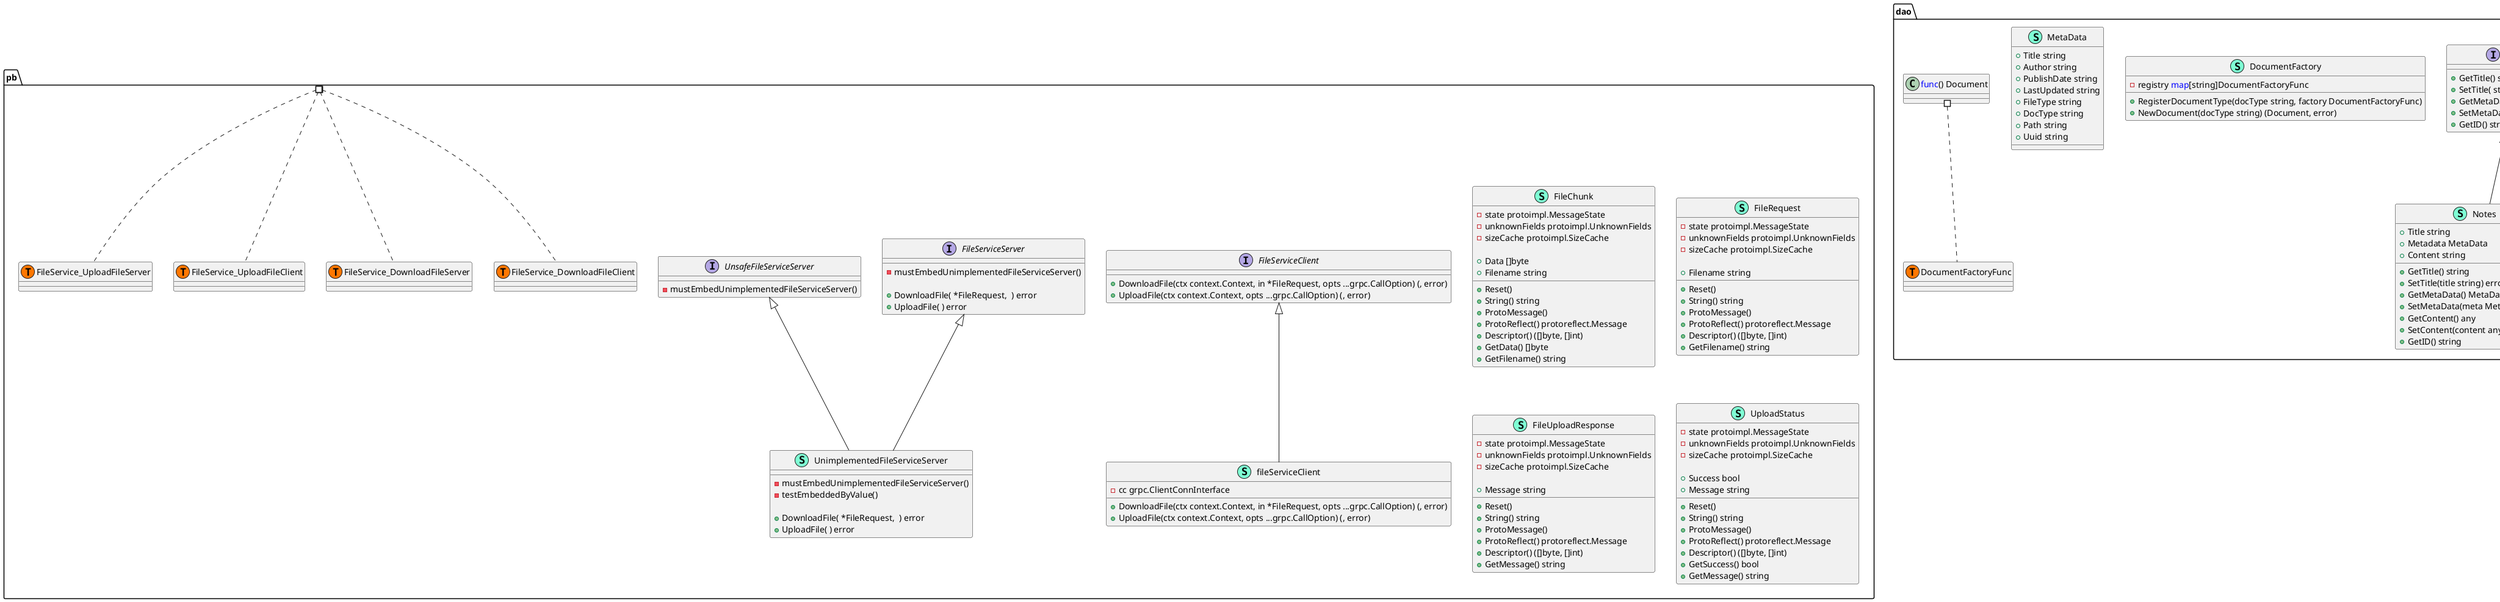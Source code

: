 @startuml
namespace dao {
    class BoltConnectionParams << (S,Aquamarine) >> {
        + Path string
        + Mode fs.FileMode
        + Opts *bolt.Options

        - getParams() any

    }
    class BoltDao << (S,Aquamarine) >> {
        - db *bolt.DB

        + Connect(cp ConnectParams) error
        + Disconnect() error
        + Create(doc Document) error
        + ReadRaw(id uuid.UUID) ([]byte, error)
        + Read(doc *Document, id uuid.UUID) (Document, error)
        + Update(doc Document) error
        + Delete(id uuid.UUID) error
        + SearchByKeyValue(key string, value string) ([]MetaData, error)

    }
    interface ConnectParams  {
        - getParams() any

    }
    interface DAO  {
        + Create( Document) error
        + Read( *Document,  uuid.UUID) (Document, error)
        + ReadRaw( uuid.UUID) ([]byte, error)
        + SearchByKeyValue(key string, value string) ([]MetaData, error)
        + Update( Document) error
        + Delete( uuid.UUID) error
        + Connect( ConnectParams) error
        + Disconnect() error

    }
    interface Document  {
        + GetTitle() string
        + SetTitle( string) error
        + GetMetaData() MetaData
        + SetMetaData( MetaData) error
        + GetID() string

    }
    class DocumentFactory << (S,Aquamarine) >> {
        - registry <font color=blue>map</font>[string]DocumentFactoryFunc

        + RegisterDocumentType(docType string, factory DocumentFactoryFunc) 
        + NewDocument(docType string) (Document, error)

    }
    class MetaData << (S,Aquamarine) >> {
        + Title string
        + Author string
        + PublishDate string
        + LastUpdated string
        + FileType string
        + DocType string
        + Path string
        + Uuid string

    }
    class Notes << (S,Aquamarine) >> {
        + Title string
        + Metadata MetaData
        + Content string

        + GetTitle() string
        + SetTitle(title string) error
        + GetMetaData() MetaData
        + SetMetaData(meta MetaData) error
        + GetContent() any
        + SetContent(content any) error
        + GetID() string

    }
    class dao.DocumentFactoryFunc << (T, #FF7700) >>  {
    }
}

"dao.ConnectParams" <|-- "dao.BoltConnectionParams"
"dao.DAO" <|-- "dao.BoltDao"
"dao.Document" <|-- "dao.Notes"

namespace fao {
    interface FAO  {
        + SaveFile(path string, data io.Reader) error
        + GetFile(path string) (io.ReadCloser, error)
        + DeleteFile(path string) error
        + FileExists(filename string) bool

    }
    class LocalFao << (S,Aquamarine) >> {
        - basePath string

        + SaveFile(path string, data io.Reader) error
        + GetFile(path string) (io.ReadCloser, error)
        + DeleteFile(path string) error
        + FileExists(path string) bool

    }
}

"fao.FAO" <|-- "fao.LocalFao"

namespace pb {
    class FileChunk << (S,Aquamarine) >> {
        - state protoimpl.MessageState
        - unknownFields protoimpl.UnknownFields
        - sizeCache protoimpl.SizeCache

        + Data []byte
        + Filename string

        + Reset() 
        + String() string
        + ProtoMessage() 
        + ProtoReflect() protoreflect.Message
        + Descriptor() ([]byte, []int)
        + GetData() []byte
        + GetFilename() string

    }
    class FileRequest << (S,Aquamarine) >> {
        - state protoimpl.MessageState
        - unknownFields protoimpl.UnknownFields
        - sizeCache protoimpl.SizeCache

        + Filename string

        + Reset() 
        + String() string
        + ProtoMessage() 
        + ProtoReflect() protoreflect.Message
        + Descriptor() ([]byte, []int)
        + GetFilename() string

    }
    interface FileServiceClient  {
        + DownloadFile(ctx context.Context, in *FileRequest, opts ...grpc.CallOption) (, error)
        + UploadFile(ctx context.Context, opts ...grpc.CallOption) (, error)

    }
    interface FileServiceServer  {
        - mustEmbedUnimplementedFileServiceServer() 

        + DownloadFile( *FileRequest,  ) error
        + UploadFile( ) error

    }
    class FileUploadResponse << (S,Aquamarine) >> {
        - state protoimpl.MessageState
        - unknownFields protoimpl.UnknownFields
        - sizeCache protoimpl.SizeCache

        + Message string

        + Reset() 
        + String() string
        + ProtoMessage() 
        + ProtoReflect() protoreflect.Message
        + Descriptor() ([]byte, []int)
        + GetMessage() string

    }
    class UnimplementedFileServiceServer << (S,Aquamarine) >> {
        - mustEmbedUnimplementedFileServiceServer() 
        - testEmbeddedByValue() 

        + DownloadFile( *FileRequest,  ) error
        + UploadFile( ) error

    }
    interface UnsafeFileServiceServer  {
        - mustEmbedUnimplementedFileServiceServer() 

    }
    class UploadStatus << (S,Aquamarine) >> {
        - state protoimpl.MessageState
        - unknownFields protoimpl.UnknownFields
        - sizeCache protoimpl.SizeCache

        + Success bool
        + Message string

        + Reset() 
        + String() string
        + ProtoMessage() 
        + ProtoReflect() protoreflect.Message
        + Descriptor() ([]byte, []int)
        + GetSuccess() bool
        + GetMessage() string

    }
    class fileServiceClient << (S,Aquamarine) >> {
        - cc grpc.ClientConnInterface

        + DownloadFile(ctx context.Context, in *FileRequest, opts ...grpc.CallOption) (, error)
        + UploadFile(ctx context.Context, opts ...grpc.CallOption) (, error)

    }
    class pb.FileService_DownloadFileClient << (T, #FF7700) >>  {
    }
    class pb.FileService_DownloadFileServer << (T, #FF7700) >>  {
    }
    class pb.FileService_UploadFileClient << (T, #FF7700) >>  {
    }
    class pb.FileService_UploadFileServer << (T, #FF7700) >>  {
    }
}

"pb.FileServiceServer" <|-- "pb.UnimplementedFileServiceServer"
"pb.UnsafeFileServiceServer" <|-- "pb.UnimplementedFileServiceServer"
"pb.FileServiceClient" <|-- "pb.fileServiceClient"

namespace service {
    class APIHandler << (S,Aquamarine) >> {
        + DaoService DaoService
        + DocumentFactory *dao.DocumentFactory

        + GetService() any
        + SearchByKeyValue(c *gin.Context) 
        + Create(c *gin.Context) 
        + Read(c *gin.Context) 
        + Update(c *gin.Context) 
        + Delete(c *gin.Context) 
        + GetRouterGroups() (string, <font color=blue>map</font>[string]gin.HandlerFunc)

    }
    class DaoService << (S,Aquamarine) >> {
        - dao dao.DAO

        + New(d any) (Service, error)
        + SearchByKeyValue(key string, value string) ([]dao.MetaData, error)
        + Connect(params dao.ConnectParams) error
        + Disconnect() error
        + Create(doc dao.Document) error
        + Read(doc *dao.Document, uuid uuid.UUID) (dao.Document, error)
        + ReadRaw(uuid uuid.UUID) ([]byte, error)
        + Update(doc dao.Document) error
        + Delete(id uuid.UUID) error

    }
    class FileHandler << (S,Aquamarine) >> {
        + FaoService FileHandlerService
        + FileServiceClient pb.FileServiceClient

        + GetService() any
        + UploadFile(c *gin.Context) 
        + DownloadFile(c *gin.Context) 
        + GetRouterGroups() (string, <font color=blue>map</font>[string]gin.HandlerFunc)

    }
    class FileHandlerService << (S,Aquamarine) >> {
        - fss pb.UnimplementedFileServiceServer
        - fao fao.FAO

        + New(f any) (Service, error)
        + UploadFile(filename string, stream pb.FileService_UploadFileServer) error
        + DownloadFile(req *pb.FileRequest, stream pb.FileService_DownloadFileServer) error

    }
    interface Handler  {
        + GetRouterGroups() (string, <font color=blue>map</font>[string]gin.HandlerFunc)
        + GetService() any

    }
    class RequestBody << (S,Aquamarine) >> {
        + Uuid string

    }
    interface Service  {
        + New( any) (Service, error)

    }
}

"service.Handler" <|-- "service.APIHandler"
"dao.DAO" <|-- "service.DaoService"
"service.Service" <|-- "service.DaoService"
"service.Handler" <|-- "service.FileHandler"
"service.Service" <|-- "service.FileHandlerService"

"dao.<font color=blue>func</font>() Document" #.. "dao.DocumentFactoryFunc"
"pb." #.. "pb.FileService_DownloadFileClient"
"pb." #.. "pb.FileService_DownloadFileServer"
"pb." #.. "pb.FileService_UploadFileClient"
"pb." #.. "pb.FileService_UploadFileServer"
@enduml

